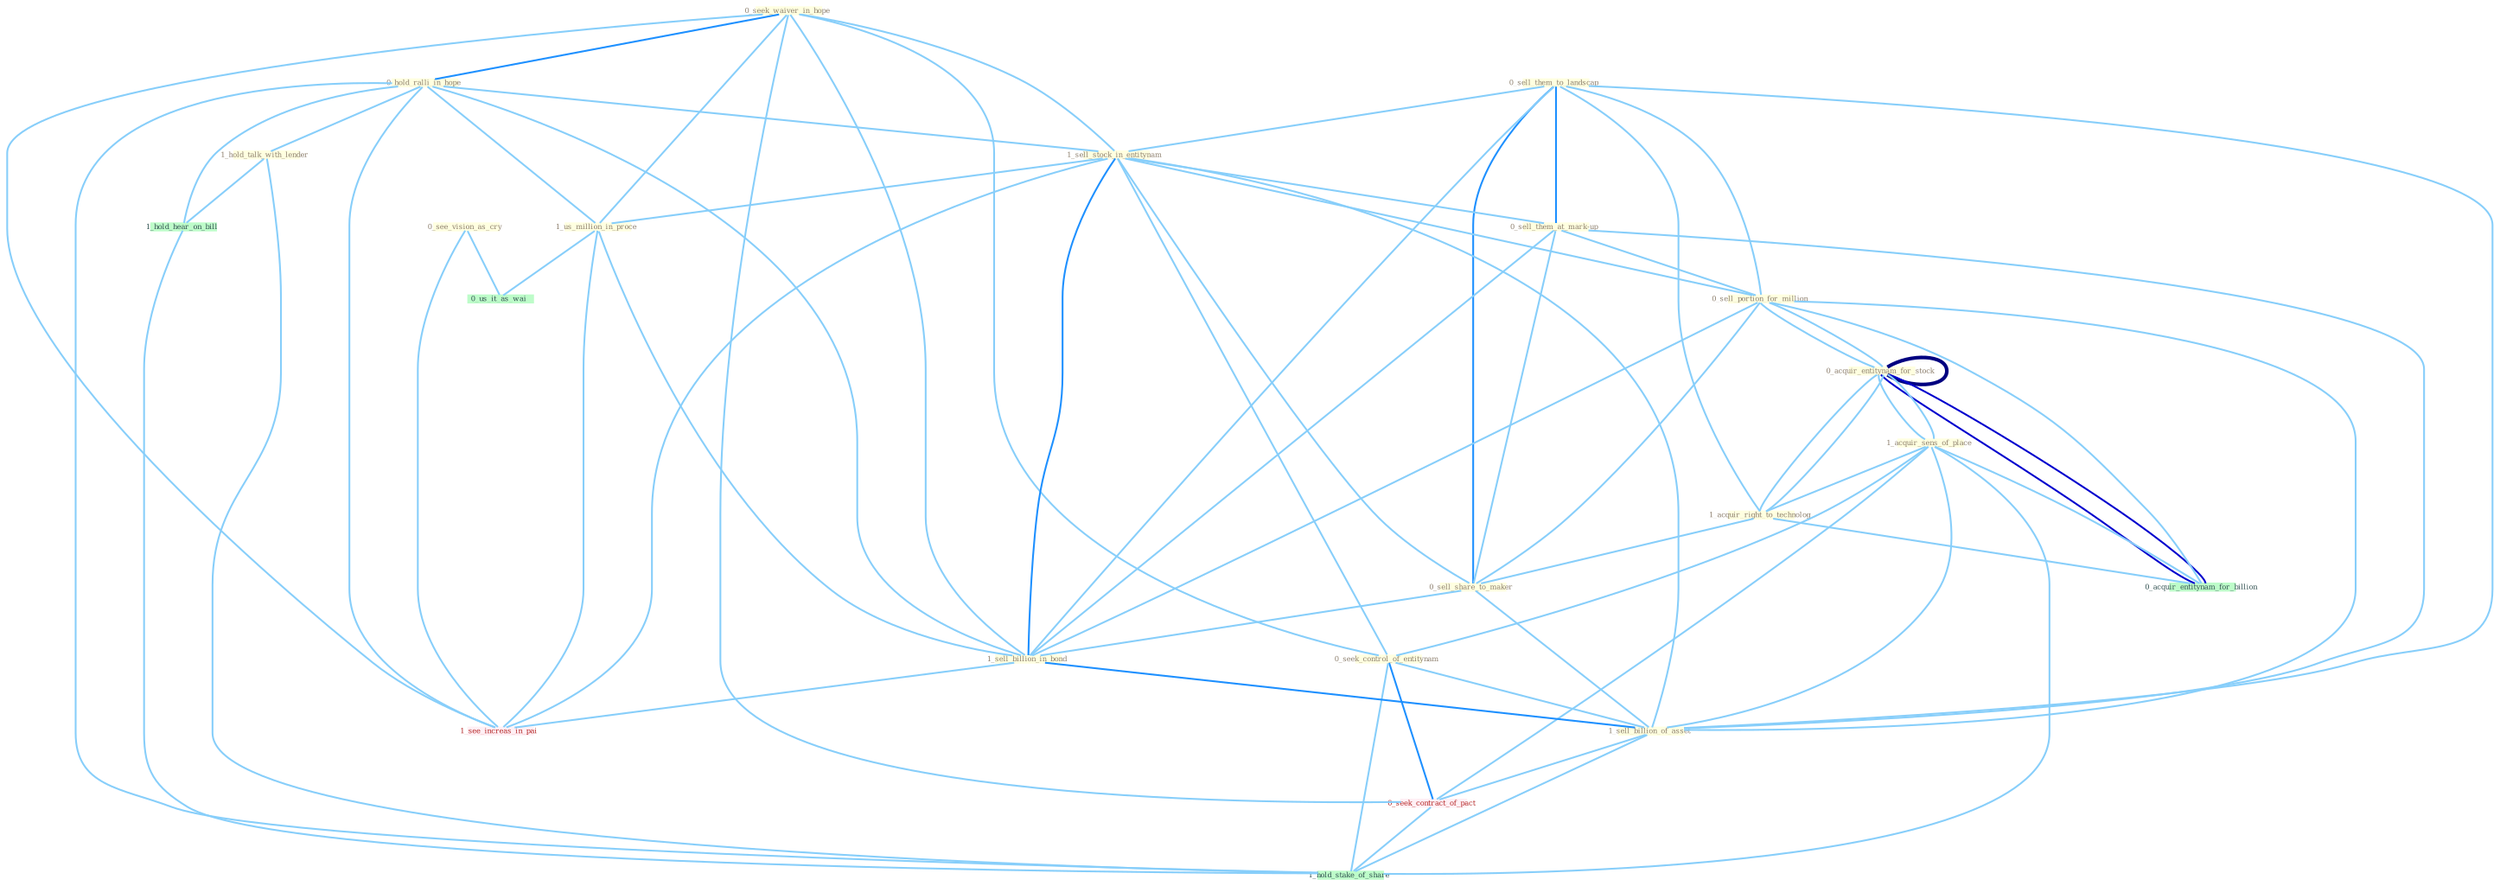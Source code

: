 Graph G{ 
    node
    [shape=polygon,style=filled,width=.5,height=.06,color="#BDFCC9",fixedsize=true,fontsize=4,
    fontcolor="#2f4f4f"];
    {node
    [color="#ffffe0", fontcolor="#8b7d6b"] "0_seek_waiver_in_hope " "0_hold_ralli_in_hope " "0_acquir_entitynam_for_stock " "0_sell_them_to_landscap " "1_acquir_sens_of_place " "1_sell_stock_in_entitynam " "1_us_million_in_proce " "0_sell_them_at_mark-up " "0_sell_portion_for_million " "1_acquir_right_to_technolog " "0_seek_control_of_entitynam " "0_see_vision_as_cry " "1_hold_talk_with_lender " "0_sell_share_to_maker " "0_acquir_entitynam_for_stock " "1_sell_billion_in_bond " "1_sell_billion_of_asset "}
{node [color="#fff0f5", fontcolor="#b22222"] "0_seek_contract_of_pact " "1_see_increas_in_pai "}
edge [color="#B0E2FF"];

	"0_seek_waiver_in_hope " -- "0_hold_ralli_in_hope " [w="2", color="#1e90ff" , len=0.8];
	"0_seek_waiver_in_hope " -- "1_sell_stock_in_entitynam " [w="1", color="#87cefa" ];
	"0_seek_waiver_in_hope " -- "1_us_million_in_proce " [w="1", color="#87cefa" ];
	"0_seek_waiver_in_hope " -- "0_seek_control_of_entitynam " [w="1", color="#87cefa" ];
	"0_seek_waiver_in_hope " -- "1_sell_billion_in_bond " [w="1", color="#87cefa" ];
	"0_seek_waiver_in_hope " -- "0_seek_contract_of_pact " [w="1", color="#87cefa" ];
	"0_seek_waiver_in_hope " -- "1_see_increas_in_pai " [w="1", color="#87cefa" ];
	"0_hold_ralli_in_hope " -- "1_sell_stock_in_entitynam " [w="1", color="#87cefa" ];
	"0_hold_ralli_in_hope " -- "1_us_million_in_proce " [w="1", color="#87cefa" ];
	"0_hold_ralli_in_hope " -- "1_hold_talk_with_lender " [w="1", color="#87cefa" ];
	"0_hold_ralli_in_hope " -- "1_sell_billion_in_bond " [w="1", color="#87cefa" ];
	"0_hold_ralli_in_hope " -- "1_see_increas_in_pai " [w="1", color="#87cefa" ];
	"0_hold_ralli_in_hope " -- "1_hold_hear_on_bill " [w="1", color="#87cefa" ];
	"0_hold_ralli_in_hope " -- "1_hold_stake_of_share " [w="1", color="#87cefa" ];
	"0_acquir_entitynam_for_stock " -- "1_acquir_sens_of_place " [w="1", color="#87cefa" ];
	"0_acquir_entitynam_for_stock " -- "0_sell_portion_for_million " [w="1", color="#87cefa" ];
	"0_acquir_entitynam_for_stock " -- "1_acquir_right_to_technolog " [w="1", color="#87cefa" ];
	"0_acquir_entitynam_for_stock " -- "0_acquir_entitynam_for_stock " [w="4", style=bold, color="#000080", len=0.4];
	"0_acquir_entitynam_for_stock " -- "0_acquir_entitynam_for_billion " [w="3", color="#0000cd" , len=0.6];
	"0_sell_them_to_landscap " -- "1_sell_stock_in_entitynam " [w="1", color="#87cefa" ];
	"0_sell_them_to_landscap " -- "0_sell_them_at_mark-up " [w="2", color="#1e90ff" , len=0.8];
	"0_sell_them_to_landscap " -- "0_sell_portion_for_million " [w="1", color="#87cefa" ];
	"0_sell_them_to_landscap " -- "1_acquir_right_to_technolog " [w="1", color="#87cefa" ];
	"0_sell_them_to_landscap " -- "0_sell_share_to_maker " [w="2", color="#1e90ff" , len=0.8];
	"0_sell_them_to_landscap " -- "1_sell_billion_in_bond " [w="1", color="#87cefa" ];
	"0_sell_them_to_landscap " -- "1_sell_billion_of_asset " [w="1", color="#87cefa" ];
	"1_acquir_sens_of_place " -- "1_acquir_right_to_technolog " [w="1", color="#87cefa" ];
	"1_acquir_sens_of_place " -- "0_seek_control_of_entitynam " [w="1", color="#87cefa" ];
	"1_acquir_sens_of_place " -- "0_acquir_entitynam_for_stock " [w="1", color="#87cefa" ];
	"1_acquir_sens_of_place " -- "1_sell_billion_of_asset " [w="1", color="#87cefa" ];
	"1_acquir_sens_of_place " -- "0_seek_contract_of_pact " [w="1", color="#87cefa" ];
	"1_acquir_sens_of_place " -- "0_acquir_entitynam_for_billion " [w="1", color="#87cefa" ];
	"1_acquir_sens_of_place " -- "1_hold_stake_of_share " [w="1", color="#87cefa" ];
	"1_sell_stock_in_entitynam " -- "1_us_million_in_proce " [w="1", color="#87cefa" ];
	"1_sell_stock_in_entitynam " -- "0_sell_them_at_mark-up " [w="1", color="#87cefa" ];
	"1_sell_stock_in_entitynam " -- "0_sell_portion_for_million " [w="1", color="#87cefa" ];
	"1_sell_stock_in_entitynam " -- "0_seek_control_of_entitynam " [w="1", color="#87cefa" ];
	"1_sell_stock_in_entitynam " -- "0_sell_share_to_maker " [w="1", color="#87cefa" ];
	"1_sell_stock_in_entitynam " -- "1_sell_billion_in_bond " [w="2", color="#1e90ff" , len=0.8];
	"1_sell_stock_in_entitynam " -- "1_sell_billion_of_asset " [w="1", color="#87cefa" ];
	"1_sell_stock_in_entitynam " -- "1_see_increas_in_pai " [w="1", color="#87cefa" ];
	"1_us_million_in_proce " -- "1_sell_billion_in_bond " [w="1", color="#87cefa" ];
	"1_us_million_in_proce " -- "0_us_it_as_wai " [w="1", color="#87cefa" ];
	"1_us_million_in_proce " -- "1_see_increas_in_pai " [w="1", color="#87cefa" ];
	"0_sell_them_at_mark-up " -- "0_sell_portion_for_million " [w="1", color="#87cefa" ];
	"0_sell_them_at_mark-up " -- "0_sell_share_to_maker " [w="1", color="#87cefa" ];
	"0_sell_them_at_mark-up " -- "1_sell_billion_in_bond " [w="1", color="#87cefa" ];
	"0_sell_them_at_mark-up " -- "1_sell_billion_of_asset " [w="1", color="#87cefa" ];
	"0_sell_portion_for_million " -- "0_sell_share_to_maker " [w="1", color="#87cefa" ];
	"0_sell_portion_for_million " -- "0_acquir_entitynam_for_stock " [w="1", color="#87cefa" ];
	"0_sell_portion_for_million " -- "1_sell_billion_in_bond " [w="1", color="#87cefa" ];
	"0_sell_portion_for_million " -- "1_sell_billion_of_asset " [w="1", color="#87cefa" ];
	"0_sell_portion_for_million " -- "0_acquir_entitynam_for_billion " [w="1", color="#87cefa" ];
	"1_acquir_right_to_technolog " -- "0_sell_share_to_maker " [w="1", color="#87cefa" ];
	"1_acquir_right_to_technolog " -- "0_acquir_entitynam_for_stock " [w="1", color="#87cefa" ];
	"1_acquir_right_to_technolog " -- "0_acquir_entitynam_for_billion " [w="1", color="#87cefa" ];
	"0_seek_control_of_entitynam " -- "1_sell_billion_of_asset " [w="1", color="#87cefa" ];
	"0_seek_control_of_entitynam " -- "0_seek_contract_of_pact " [w="2", color="#1e90ff" , len=0.8];
	"0_seek_control_of_entitynam " -- "1_hold_stake_of_share " [w="1", color="#87cefa" ];
	"0_see_vision_as_cry " -- "0_us_it_as_wai " [w="1", color="#87cefa" ];
	"0_see_vision_as_cry " -- "1_see_increas_in_pai " [w="1", color="#87cefa" ];
	"1_hold_talk_with_lender " -- "1_hold_hear_on_bill " [w="1", color="#87cefa" ];
	"1_hold_talk_with_lender " -- "1_hold_stake_of_share " [w="1", color="#87cefa" ];
	"0_sell_share_to_maker " -- "1_sell_billion_in_bond " [w="1", color="#87cefa" ];
	"0_sell_share_to_maker " -- "1_sell_billion_of_asset " [w="1", color="#87cefa" ];
	"0_acquir_entitynam_for_stock " -- "0_acquir_entitynam_for_billion " [w="3", color="#0000cd" , len=0.6];
	"1_sell_billion_in_bond " -- "1_sell_billion_of_asset " [w="2", color="#1e90ff" , len=0.8];
	"1_sell_billion_in_bond " -- "1_see_increas_in_pai " [w="1", color="#87cefa" ];
	"1_sell_billion_of_asset " -- "0_seek_contract_of_pact " [w="1", color="#87cefa" ];
	"1_sell_billion_of_asset " -- "1_hold_stake_of_share " [w="1", color="#87cefa" ];
	"0_seek_contract_of_pact " -- "1_hold_stake_of_share " [w="1", color="#87cefa" ];
	"1_hold_hear_on_bill " -- "1_hold_stake_of_share " [w="1", color="#87cefa" ];
}